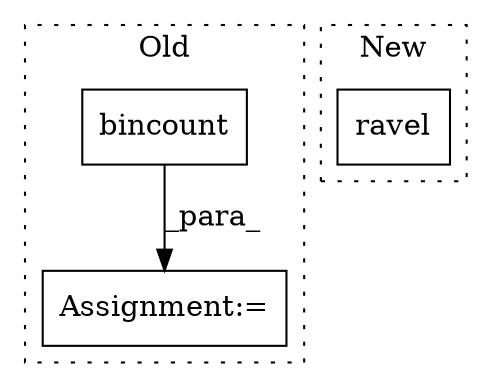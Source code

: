 digraph G {
subgraph cluster0 {
1 [label="bincount" a="32" s="1802,1816" l="9,1" shape="box"];
3 [label="Assignment:=" a="7" s="1836" l="1" shape="box"];
label = "Old";
style="dotted";
}
subgraph cluster1 {
2 [label="ravel" a="32" s="2085" l="7" shape="box"];
label = "New";
style="dotted";
}
1 -> 3 [label="_para_"];
}